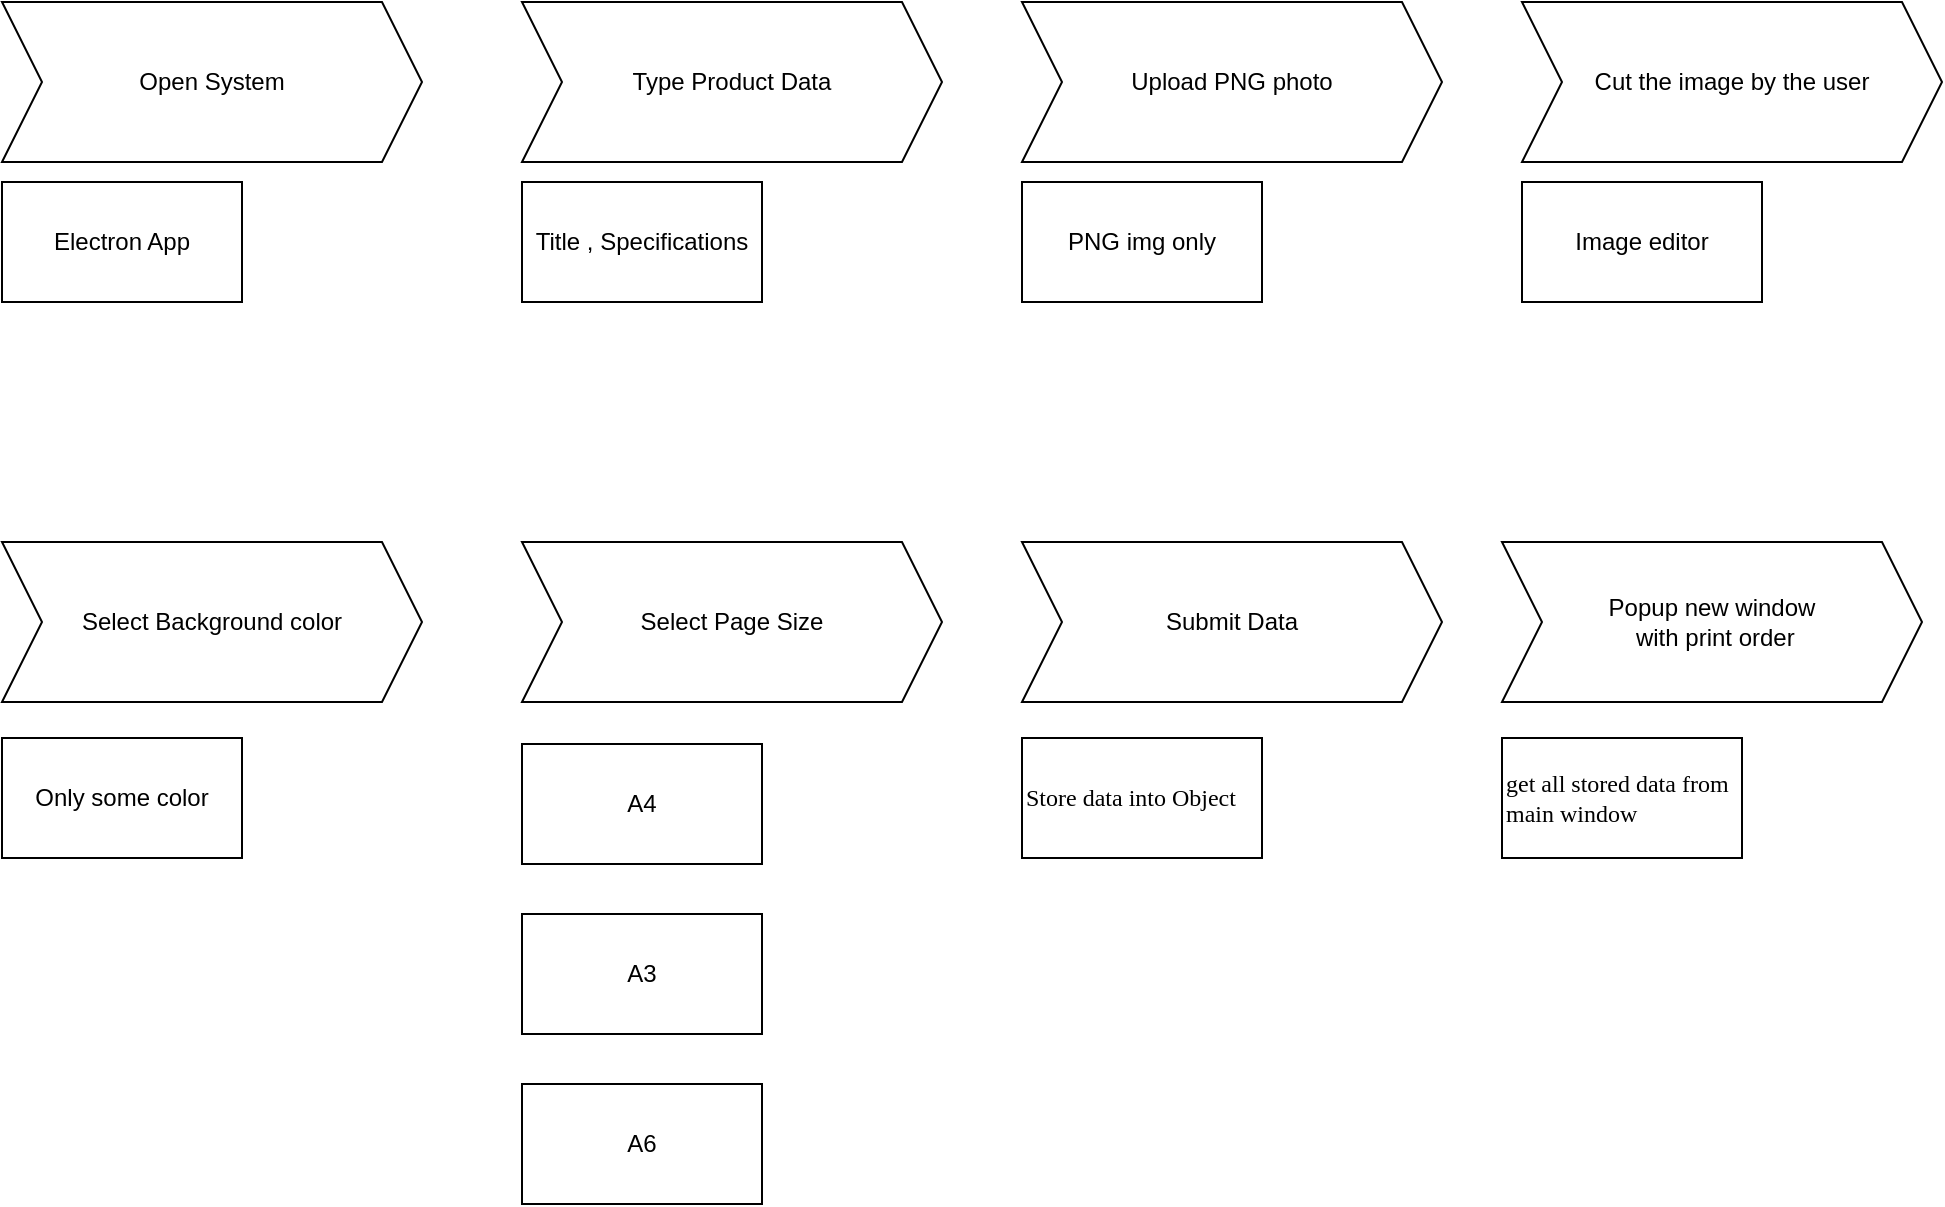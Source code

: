 <mxfile version="10.8.0" type="device"><diagram id="Aoc7A5wh9s0WNtdvWv9v" name="Use Case"><mxGraphModel dx="1394" dy="848" grid="1" gridSize="10" guides="1" tooltips="1" connect="1" arrows="1" fold="1" page="1" pageScale="1" pageWidth="1654" pageHeight="1169" math="0" shadow="0"><root><mxCell id="0"/><mxCell id="1" parent="0"/><mxCell id="981D3KWMJs5tPk5WkjC7-1" value="Open System" style="shape=step;perimeter=stepPerimeter;whiteSpace=wrap;html=1;fixedSize=1;" parent="1" vertex="1"><mxGeometry x="60" y="40" width="210" height="80" as="geometry"/></mxCell><mxCell id="981D3KWMJs5tPk5WkjC7-2" value="Type Product Data" style="shape=step;perimeter=stepPerimeter;whiteSpace=wrap;html=1;fixedSize=1;" parent="1" vertex="1"><mxGeometry x="320" y="40" width="210" height="80" as="geometry"/></mxCell><mxCell id="981D3KWMJs5tPk5WkjC7-3" value="Upload PNG photo" style="shape=step;perimeter=stepPerimeter;whiteSpace=wrap;html=1;fixedSize=1;" parent="1" vertex="1"><mxGeometry x="570" y="40" width="210" height="80" as="geometry"/></mxCell><mxCell id="981D3KWMJs5tPk5WkjC7-4" value="Select Background color" style="shape=step;perimeter=stepPerimeter;whiteSpace=wrap;html=1;fixedSize=1;" parent="1" vertex="1"><mxGeometry x="60" y="310" width="210" height="80" as="geometry"/></mxCell><mxCell id="981D3KWMJs5tPk5WkjC7-5" value="Select Page Size" style="shape=step;perimeter=stepPerimeter;whiteSpace=wrap;html=1;fixedSize=1;" parent="1" vertex="1"><mxGeometry x="320" y="310" width="210" height="80" as="geometry"/></mxCell><mxCell id="981D3KWMJs5tPk5WkjC7-6" value="A4" style="rounded=0;whiteSpace=wrap;html=1;" parent="1" vertex="1"><mxGeometry x="320" y="411" width="120" height="60" as="geometry"/></mxCell><mxCell id="981D3KWMJs5tPk5WkjC7-7" value="A3" style="rounded=0;whiteSpace=wrap;html=1;" parent="1" vertex="1"><mxGeometry x="320" y="496" width="120" height="60" as="geometry"/></mxCell><mxCell id="981D3KWMJs5tPk5WkjC7-8" value="A6" style="rounded=0;whiteSpace=wrap;html=1;" parent="1" vertex="1"><mxGeometry x="320" y="581" width="120" height="60" as="geometry"/></mxCell><mxCell id="981D3KWMJs5tPk5WkjC7-9" value="Submit Data" style="shape=step;perimeter=stepPerimeter;whiteSpace=wrap;html=1;fixedSize=1;" parent="1" vertex="1"><mxGeometry x="570" y="310" width="210" height="80" as="geometry"/></mxCell><mxCell id="981D3KWMJs5tPk5WkjC7-10" value="Popup new window&lt;br&gt;&amp;nbsp;with print order" style="shape=step;perimeter=stepPerimeter;whiteSpace=wrap;html=1;fixedSize=1;" parent="1" vertex="1"><mxGeometry x="810" y="310" width="210" height="80" as="geometry"/></mxCell><mxCell id="981D3KWMJs5tPk5WkjC7-11" value="Electron App" style="rounded=0;whiteSpace=wrap;html=1;" parent="1" vertex="1"><mxGeometry x="60" y="130" width="120" height="60" as="geometry"/></mxCell><mxCell id="981D3KWMJs5tPk5WkjC7-12" value="Title , Specifications" style="rounded=0;whiteSpace=wrap;html=1;" parent="1" vertex="1"><mxGeometry x="320" y="130" width="120" height="60" as="geometry"/></mxCell><mxCell id="981D3KWMJs5tPk5WkjC7-13" value="PNG img only" style="rounded=0;whiteSpace=wrap;html=1;" parent="1" vertex="1"><mxGeometry x="570" y="130" width="120" height="60" as="geometry"/></mxCell><mxCell id="981D3KWMJs5tPk5WkjC7-14" value="Only some color" style="rounded=0;whiteSpace=wrap;html=1;" parent="1" vertex="1"><mxGeometry x="60" y="408" width="120" height="60" as="geometry"/></mxCell><mxCell id="TvqEDnR3VH831YXPxyfj-1" value="Cut the image by the user" style="shape=step;perimeter=stepPerimeter;whiteSpace=wrap;html=1;fixedSize=1;" parent="1" vertex="1"><mxGeometry x="820" y="40" width="210" height="80" as="geometry"/></mxCell><mxCell id="TvqEDnR3VH831YXPxyfj-2" value="Image editor" style="rounded=0;whiteSpace=wrap;html=1;" parent="1" vertex="1"><mxGeometry x="820" y="130" width="120" height="60" as="geometry"/></mxCell><mxCell id="hXpPvs_XECUoSR2Om1Ry-1" value="Store data into Object" style="rounded=0;whiteSpace=wrap;html=1;shadow=0;glass=0;comic=0;labelBackgroundColor=none;fontFamily=Comic Sans MS;fontSize=12;align=left;" parent="1" vertex="1"><mxGeometry x="570" y="408" width="120" height="60" as="geometry"/></mxCell><mxCell id="6Sh8h2mX4I_KtACPSqcO-1" value="get all stored data from main window" style="rounded=0;whiteSpace=wrap;html=1;shadow=0;glass=0;comic=0;labelBackgroundColor=none;fontFamily=Comic Sans MS;fontSize=12;align=left;" parent="1" vertex="1"><mxGeometry x="810" y="408" width="120" height="60" as="geometry"/></mxCell></root></mxGraphModel></diagram><diagram id="XApe6mf40qEsXuhIj78j" name="Main Window Prototype"><mxGraphModel dx="1394" dy="848" grid="1" gridSize="10" guides="1" tooltips="1" connect="1" arrows="1" fold="1" page="1" pageScale="1" pageWidth="827" pageHeight="1169" math="0" shadow="0"><root><mxCell id="q1-8ENlZxS8xHY47cug9-0"/><mxCell id="q1-8ENlZxS8xHY47cug9-1" parent="q1-8ENlZxS8xHY47cug9-0"/><mxCell id="q1-8ENlZxS8xHY47cug9-2" value="" style="rounded=0;whiteSpace=wrap;html=1;fillColor=#dae8fc;strokeColor=#6c8ebf;movable=0;resizable=0;rotatable=0;deletable=0;editable=0;connectable=0;" parent="q1-8ENlZxS8xHY47cug9-1" vertex="1"><mxGeometry x="20" y="20" width="790" height="570" as="geometry"/></mxCell><mxCell id="q1-8ENlZxS8xHY47cug9-3" value="" style="rounded=0;whiteSpace=wrap;html=1;fillColor=#f5f5f5;strokeColor=#666666;fontColor=#333333;" parent="q1-8ENlZxS8xHY47cug9-1" vertex="1"><mxGeometry x="20" y="50" width="790" height="520" as="geometry"/></mxCell><mxCell id="q1-8ENlZxS8xHY47cug9-5" value="Product Title" style="rounded=1;whiteSpace=wrap;html=1;flipH=1;flipV=1;" parent="q1-8ENlZxS8xHY47cug9-1" vertex="1"><mxGeometry x="50" y="70" width="310" height="40" as="geometry"/></mxCell><mxCell id="q1-8ENlZxS8xHY47cug9-6" value="Textaditor to type Specifications" style="rounded=1;whiteSpace=wrap;html=1;" parent="q1-8ENlZxS8xHY47cug9-1" vertex="1"><mxGeometry x="50" y="180" width="740" height="210" as="geometry"/></mxCell><mxCell id="q1-8ENlZxS8xHY47cug9-7" value="" style="rounded=1;whiteSpace=wrap;html=1;" parent="q1-8ENlZxS8xHY47cug9-1" vertex="1"><mxGeometry x="380" y="410" width="410" height="90" as="geometry"/></mxCell><mxCell id="q1-8ENlZxS8xHY47cug9-8" value="New Price" style="rounded=1;whiteSpace=wrap;html=1;flipH=1;flipV=1;" parent="q1-8ENlZxS8xHY47cug9-1" vertex="1"><mxGeometry x="468" y="70" width="120" height="40" as="geometry"/></mxCell><mxCell id="q1-8ENlZxS8xHY47cug9-9" value="Old Price" style="rounded=1;whiteSpace=wrap;html=1;flipH=1;flipV=1;" parent="q1-8ENlZxS8xHY47cug9-1" vertex="1"><mxGeometry x="670" y="70" width="120" height="40" as="geometry"/></mxCell><mxCell id="slGoB8WqQHxCx2K8pctO-0" value="Corner notes" style="rounded=1;whiteSpace=wrap;html=1;flipH=1;flipV=1;" parent="q1-8ENlZxS8xHY47cug9-1" vertex="1"><mxGeometry x="50" y="120" width="310" height="40" as="geometry"/></mxCell><mxCell id="slGoB8WqQHxCx2K8pctO-2" value="Product manufacturer" style="rounded=1;whiteSpace=wrap;html=1;flipH=1;flipV=1;" parent="q1-8ENlZxS8xHY47cug9-1" vertex="1"><mxGeometry x="380" y="120" width="410" height="40" as="geometry"/></mxCell><mxCell id="slGoB8WqQHxCx2K8pctO-3" value="Upload Image" style="rounded=1;whiteSpace=wrap;html=1;fillColor=#60a917;strokeColor=#2D7600;fontColor=#ffffff;" parent="q1-8ENlZxS8xHY47cug9-1" vertex="1"><mxGeometry x="525" y="437.5" width="120" height="35" as="geometry"/></mxCell><mxCell id="cBI7BFQGJdM4vApIWMWB-0" value="Select Background Color" style="rounded=0;whiteSpace=wrap;html=1;shadow=0;glass=0;comic=0;labelBackgroundColor=none;fontFamily=Comic Sans MS;fontSize=12;align=left;" parent="q1-8ENlZxS8xHY47cug9-1" vertex="1"><mxGeometry x="50" y="437.5" width="160" height="40" as="geometry"/></mxCell><mxCell id="cBI7BFQGJdM4vApIWMWB-1" value="Select Page size" style="rounded=0;whiteSpace=wrap;html=1;shadow=0;glass=0;comic=0;labelBackgroundColor=none;fontFamily=Comic Sans MS;fontSize=12;align=left;" parent="q1-8ENlZxS8xHY47cug9-1" vertex="1"><mxGeometry x="216" y="437.5" width="137" height="40" as="geometry"/></mxCell></root></mxGraphModel></diagram><diagram id="v4tzXEUhYfnuqDgT5u0R" name="A3 Landscape"><mxGraphModel dx="1640" dy="998" grid="1" gridSize="10" guides="1" tooltips="1" connect="1" arrows="1" fold="1" page="1" pageScale="1" pageWidth="1654" pageHeight="1169" math="0" shadow="0"><root><mxCell id="VPo70Q8mfAANpYKeeYja-0"/><mxCell id="VPo70Q8mfAANpYKeeYja-1" parent="VPo70Q8mfAANpYKeeYja-0"/><mxCell id="VPo70Q8mfAANpYKeeYja-2" value="Product Title" style="rounded=0;whiteSpace=wrap;html=1;" vertex="1" parent="VPo70Q8mfAANpYKeeYja-1"><mxGeometry x="50" y="50" width="1080" height="260" as="geometry"/></mxCell><mxCell id="VPo70Q8mfAANpYKeeYja-3" value="Products mainifactior&amp;nbsp;" style="rounded=0;whiteSpace=wrap;html=1;" vertex="1" parent="VPo70Q8mfAANpYKeeYja-1"><mxGeometry x="1160" y="50" width="460" height="260" as="geometry"/></mxCell><mxCell id="VPo70Q8mfAANpYKeeYja-5" value="Image" style="html=1;shadow=0;dashed=0;shape=mxgraph.bootstrap.image;align=center;rSize=5;strokeColor=#f6f6f6;fillColor=#f6f6f6;fontColor=#999999;strokeWidth=2;whiteSpace=wrap;" vertex="1" parent="VPo70Q8mfAANpYKeeYja-1"><mxGeometry x="630" y="330" width="990" height="800" as="geometry"/></mxCell><mxCell id="G2pjLiQGRLZyTMugPz_l-0" value="The Product infrmations&lt;br&gt;" style="text;html=1;strokeColor=none;fillColor=none;align=left;verticalAlign=middle;whiteSpace=wrap;rounded=0;fontSize=100;" vertex="1" parent="VPo70Q8mfAANpYKeeYja-1"><mxGeometry x="50" y="530" width="420" height="20" as="geometry"/></mxCell><mxCell id="G2pjLiQGRLZyTMugPz_l-1" style="edgeStyle=orthogonalEdgeStyle;rounded=0;orthogonalLoop=1;jettySize=auto;html=1;fontSize=100;" edge="1" parent="VPo70Q8mfAANpYKeeYja-1" source="G2pjLiQGRLZyTMugPz_l-0" target="G2pjLiQGRLZyTMugPz_l-0"><mxGeometry relative="1" as="geometry"/></mxCell><mxCell id="G2pjLiQGRLZyTMugPz_l-3" value="Old Price" style="text;html=1;strokeColor=none;fillColor=none;align=center;verticalAlign=middle;whiteSpace=wrap;rounded=0;fontSize=60;labelBackgroundColor=none;fontFamily=Comic Sans MS;glass=0;shadow=0;comic=0;fontStyle=4" vertex="1" parent="VPo70Q8mfAANpYKeeYja-1"><mxGeometry x="335" y="950" width="270" height="60" as="geometry"/></mxCell><mxCell id="G2pjLiQGRLZyTMugPz_l-6" value="New Price" style="text;html=1;strokeColor=none;fillColor=none;align=center;verticalAlign=middle;whiteSpace=wrap;rounded=0;fontSize=84;labelBackgroundColor=none;fontFamily=Comic Sans MS;glass=0;shadow=0;comic=0;fontStyle=4" vertex="1" parent="VPo70Q8mfAANpYKeeYja-1"><mxGeometry x="20" y="1010" width="400" height="90" as="geometry"/></mxCell><mxCell id="4BIWETe1XE9bas8nuv4T-1" value="all Elements are Drag/resize able" style="rounded=0;whiteSpace=wrap;html=1;shadow=0;glass=0;comic=0;labelBackgroundColor=none;fontFamily=Comic Sans MS;fontSize=12;align=left;fillColor=#e51400;strokeColor=#B20000;fontColor=#ffffff;" vertex="1" parent="VPo70Q8mfAANpYKeeYja-1"><mxGeometry x="90" y="820" width="120" height="60" as="geometry"/></mxCell></root></mxGraphModel></diagram></mxfile>
